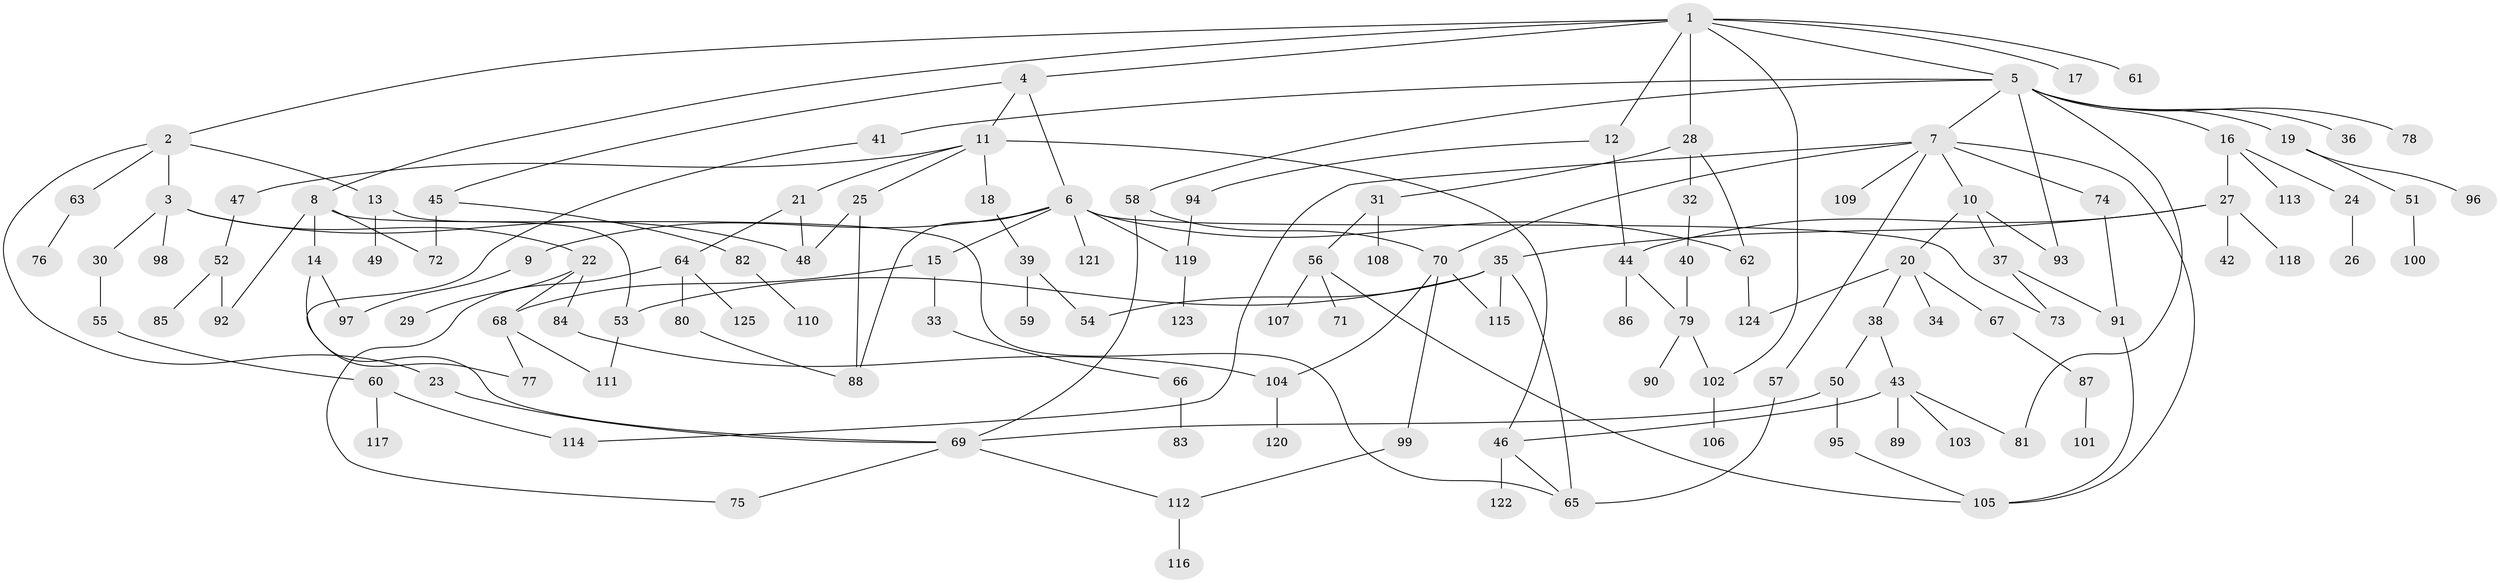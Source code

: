 // coarse degree distribution, {8: 0.02631578947368421, 5: 0.06578947368421052, 4: 0.11842105263157894, 7: 0.02631578947368421, 6: 0.02631578947368421, 3: 0.23684210526315788, 2: 0.35526315789473684, 1: 0.14473684210526316}
// Generated by graph-tools (version 1.1) at 2025/48/03/04/25 22:48:37]
// undirected, 125 vertices, 162 edges
graph export_dot {
  node [color=gray90,style=filled];
  1;
  2;
  3;
  4;
  5;
  6;
  7;
  8;
  9;
  10;
  11;
  12;
  13;
  14;
  15;
  16;
  17;
  18;
  19;
  20;
  21;
  22;
  23;
  24;
  25;
  26;
  27;
  28;
  29;
  30;
  31;
  32;
  33;
  34;
  35;
  36;
  37;
  38;
  39;
  40;
  41;
  42;
  43;
  44;
  45;
  46;
  47;
  48;
  49;
  50;
  51;
  52;
  53;
  54;
  55;
  56;
  57;
  58;
  59;
  60;
  61;
  62;
  63;
  64;
  65;
  66;
  67;
  68;
  69;
  70;
  71;
  72;
  73;
  74;
  75;
  76;
  77;
  78;
  79;
  80;
  81;
  82;
  83;
  84;
  85;
  86;
  87;
  88;
  89;
  90;
  91;
  92;
  93;
  94;
  95;
  96;
  97;
  98;
  99;
  100;
  101;
  102;
  103;
  104;
  105;
  106;
  107;
  108;
  109;
  110;
  111;
  112;
  113;
  114;
  115;
  116;
  117;
  118;
  119;
  120;
  121;
  122;
  123;
  124;
  125;
  1 -- 2;
  1 -- 4;
  1 -- 5;
  1 -- 8;
  1 -- 12;
  1 -- 17;
  1 -- 28;
  1 -- 61;
  1 -- 102;
  2 -- 3;
  2 -- 13;
  2 -- 23;
  2 -- 63;
  3 -- 22;
  3 -- 30;
  3 -- 98;
  3 -- 48;
  4 -- 6;
  4 -- 11;
  4 -- 45;
  5 -- 7;
  5 -- 16;
  5 -- 19;
  5 -- 36;
  5 -- 41;
  5 -- 58;
  5 -- 78;
  5 -- 81;
  5 -- 93;
  6 -- 9;
  6 -- 15;
  6 -- 62;
  6 -- 73;
  6 -- 119;
  6 -- 121;
  6 -- 88;
  7 -- 10;
  7 -- 57;
  7 -- 70;
  7 -- 74;
  7 -- 109;
  7 -- 114;
  7 -- 105;
  8 -- 14;
  8 -- 72;
  8 -- 65;
  8 -- 92;
  9 -- 97;
  10 -- 20;
  10 -- 37;
  10 -- 93;
  11 -- 18;
  11 -- 21;
  11 -- 25;
  11 -- 46;
  11 -- 47;
  12 -- 94;
  12 -- 44;
  13 -- 49;
  13 -- 53;
  14 -- 77;
  14 -- 97;
  15 -- 33;
  15 -- 68;
  16 -- 24;
  16 -- 27;
  16 -- 113;
  18 -- 39;
  19 -- 51;
  19 -- 96;
  20 -- 34;
  20 -- 38;
  20 -- 67;
  20 -- 124;
  21 -- 64;
  21 -- 48;
  22 -- 29;
  22 -- 68;
  22 -- 84;
  23 -- 69;
  24 -- 26;
  25 -- 48;
  25 -- 88;
  27 -- 35;
  27 -- 42;
  27 -- 44;
  27 -- 118;
  28 -- 31;
  28 -- 32;
  28 -- 62;
  30 -- 55;
  31 -- 56;
  31 -- 108;
  32 -- 40;
  33 -- 66;
  35 -- 53;
  35 -- 54;
  35 -- 115;
  35 -- 65;
  37 -- 91;
  37 -- 73;
  38 -- 43;
  38 -- 50;
  39 -- 59;
  39 -- 54;
  40 -- 79;
  41 -- 69;
  43 -- 89;
  43 -- 103;
  43 -- 81;
  43 -- 46;
  44 -- 86;
  44 -- 79;
  45 -- 82;
  45 -- 72;
  46 -- 65;
  46 -- 122;
  47 -- 52;
  50 -- 95;
  50 -- 69;
  51 -- 100;
  52 -- 85;
  52 -- 92;
  53 -- 111;
  55 -- 60;
  56 -- 71;
  56 -- 107;
  56 -- 105;
  57 -- 65;
  58 -- 69;
  58 -- 70;
  60 -- 117;
  60 -- 114;
  62 -- 124;
  63 -- 76;
  64 -- 80;
  64 -- 125;
  64 -- 75;
  66 -- 83;
  67 -- 87;
  68 -- 111;
  68 -- 77;
  69 -- 75;
  69 -- 112;
  70 -- 99;
  70 -- 104;
  70 -- 115;
  74 -- 91;
  79 -- 90;
  79 -- 102;
  80 -- 88;
  82 -- 110;
  84 -- 104;
  87 -- 101;
  91 -- 105;
  94 -- 119;
  95 -- 105;
  99 -- 112;
  102 -- 106;
  104 -- 120;
  112 -- 116;
  119 -- 123;
}

